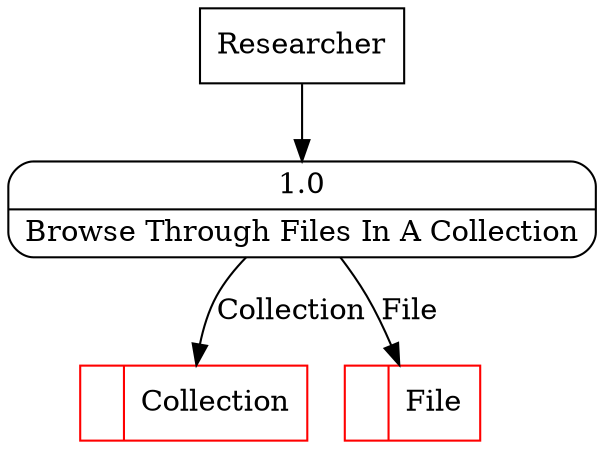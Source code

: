 digraph dfd2{ 
node[shape=record]
200 [label="<f0>  |<f1> Collection " color=red];
201 [label="<f0>  |<f1> File " color=red];
202 [label="Researcher" shape=box];
203 [label="{<f0> 1.0|<f1> Browse Through Files In A Collection }" shape=Mrecord];
202 -> 203
203 -> 201 [label="File"]
203 -> 200 [label="Collection"]
}